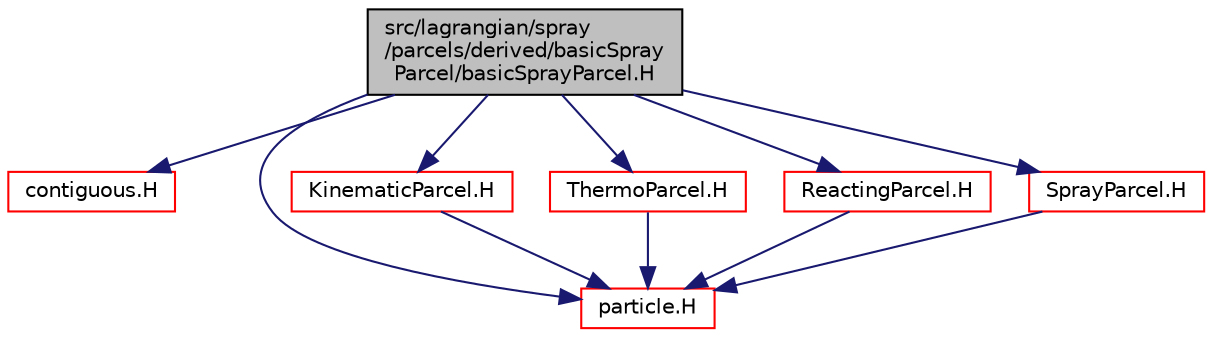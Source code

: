 digraph "src/lagrangian/spray/parcels/derived/basicSprayParcel/basicSprayParcel.H"
{
  bgcolor="transparent";
  edge [fontname="Helvetica",fontsize="10",labelfontname="Helvetica",labelfontsize="10"];
  node [fontname="Helvetica",fontsize="10",shape=record];
  Node1 [label="src/lagrangian/spray\l/parcels/derived/basicSpray\lParcel/basicSprayParcel.H",height=0.2,width=0.4,color="black", fillcolor="grey75", style="filled", fontcolor="black"];
  Node1 -> Node2 [color="midnightblue",fontsize="10",style="solid",fontname="Helvetica"];
  Node2 [label="contiguous.H",height=0.2,width=0.4,color="red",URL="$a09136.html",tooltip="Template function to specify if the data of a type are contiguous. "];
  Node1 -> Node3 [color="midnightblue",fontsize="10",style="solid",fontname="Helvetica"];
  Node3 [label="particle.H",height=0.2,width=0.4,color="red",URL="$a06653.html"];
  Node1 -> Node4 [color="midnightblue",fontsize="10",style="solid",fontname="Helvetica"];
  Node4 [label="KinematicParcel.H",height=0.2,width=0.4,color="red",URL="$a06853.html"];
  Node4 -> Node3 [color="midnightblue",fontsize="10",style="solid",fontname="Helvetica"];
  Node1 -> Node5 [color="midnightblue",fontsize="10",style="solid",fontname="Helvetica"];
  Node5 [label="ThermoParcel.H",height=0.2,width=0.4,color="red",URL="$a06872.html"];
  Node5 -> Node3 [color="midnightblue",fontsize="10",style="solid",fontname="Helvetica"];
  Node1 -> Node6 [color="midnightblue",fontsize="10",style="solid",fontname="Helvetica"];
  Node6 [label="ReactingParcel.H",height=0.2,width=0.4,color="red",URL="$a06867.html"];
  Node6 -> Node3 [color="midnightblue",fontsize="10",style="solid",fontname="Helvetica"];
  Node1 -> Node7 [color="midnightblue",fontsize="10",style="solid",fontname="Helvetica"];
  Node7 [label="SprayParcel.H",height=0.2,width=0.4,color="red",URL="$a07277.html"];
  Node7 -> Node3 [color="midnightblue",fontsize="10",style="solid",fontname="Helvetica"];
}
